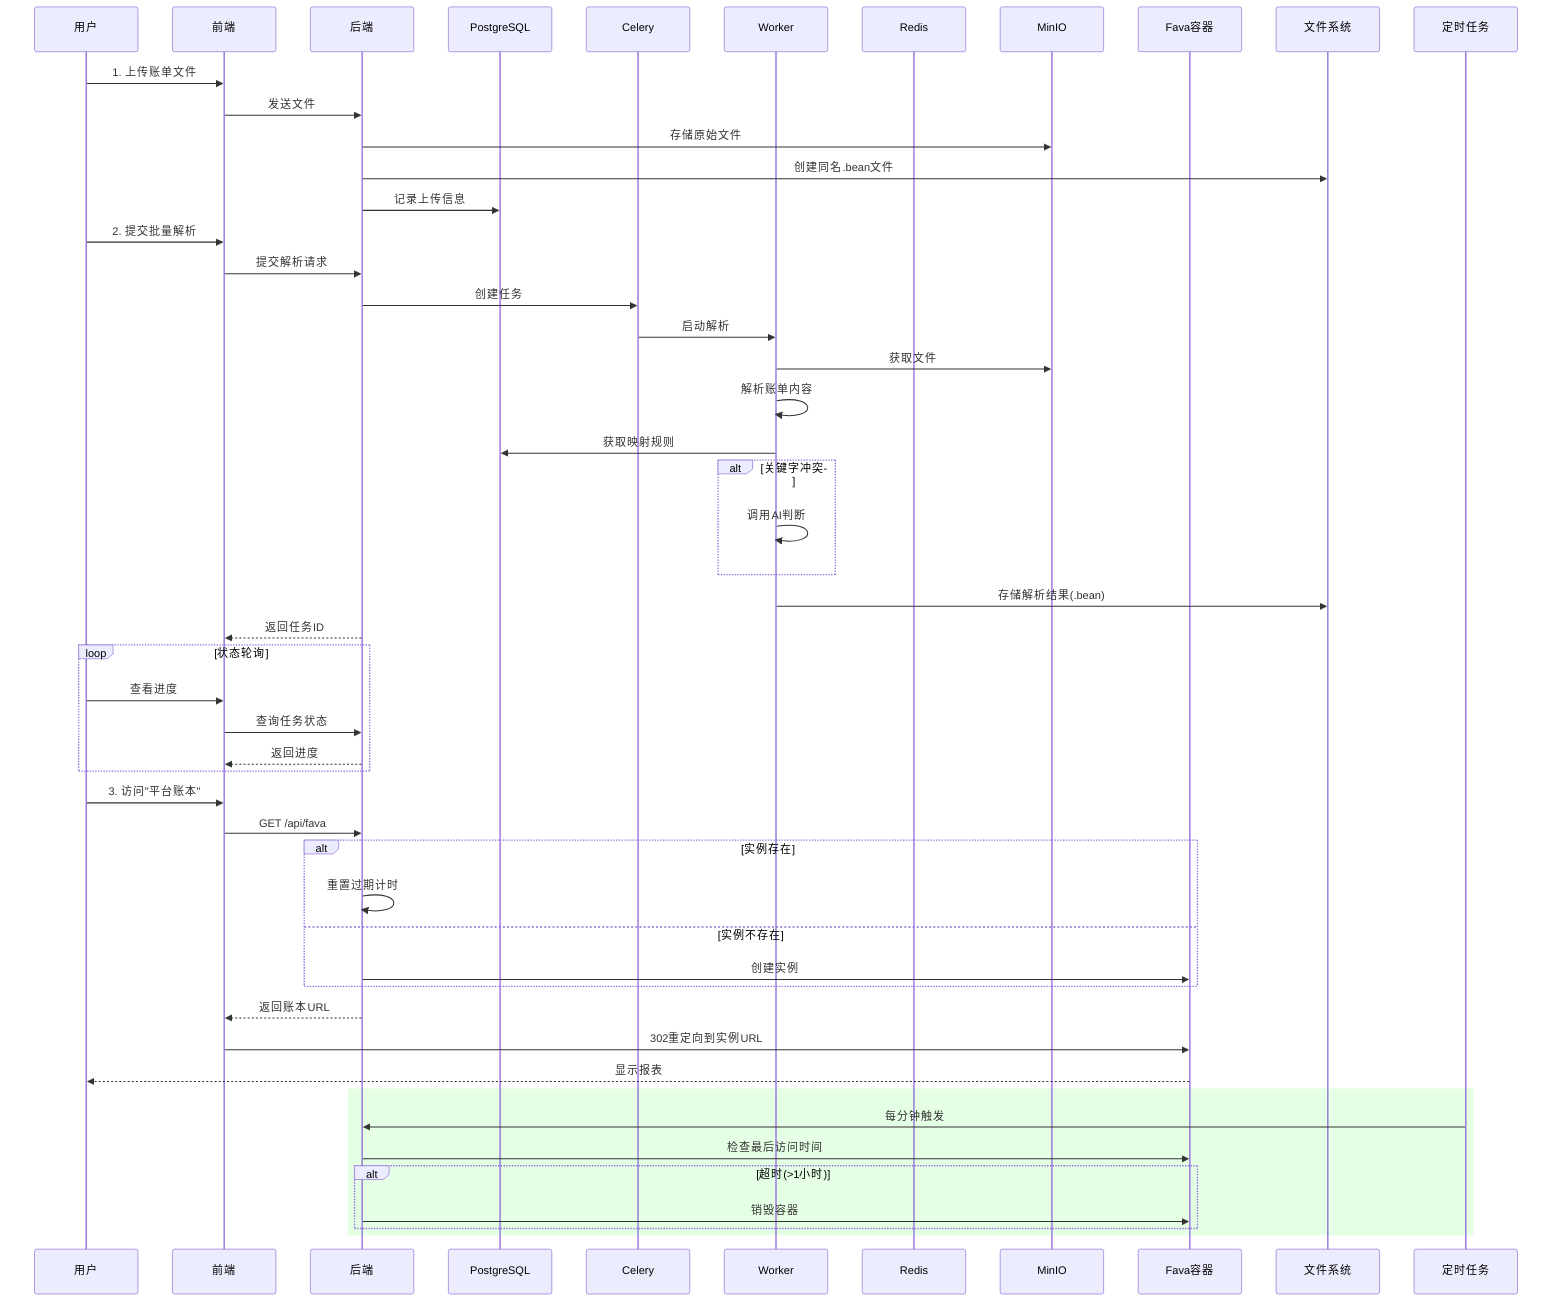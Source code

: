 sequenceDiagram
    participant 用户
    participant 前端
    participant 后端
    participant PostgreSQL
    participant Celery
    participant Worker
    participant Redis
    participant MinIO
    participant Fava容器
    participant 文件系统
    participant 定时任务
    
    用户->>前端: 1. 上传账单文件
    前端->>后端: 发送文件
    后端->>MinIO: 存储原始文件
    后端->>文件系统: 创建同名.bean文件
    后端->>PostgreSQL: 记录上传信息
    
    用户->>前端: 2. 提交批量解析
    前端->>后端: 提交解析请求
    后端->>Celery: 创建任务
    Celery->>Worker: 启动解析
    Worker->>MinIO: 获取文件
    Worker->>Worker: 解析账单内容
    Worker->>PostgreSQL: 获取映射规则
    alt 关键字冲突
        Worker->>Worker: 调用AI判断
    end
    Worker->>文件系统: 存储解析结果(.bean)
    后端-->>前端: 返回任务ID
    
    loop 状态轮询
        用户->>前端: 查看进度
        前端->>后端: 查询任务状态
        后端-->>前端: 返回进度
    end
    
    用户->>前端: 3. 访问"平台账本"
    前端->>后端: GET /api/fava
    alt 实例存在
        后端->>后端: 重置过期计时
    else 实例不存在
        后端->>Fava容器: 创建实例
    end
    后端-->>前端: 返回账本URL
    前端->>Fava容器: 302重定向到实例URL
    Fava容器-->>用户: 显示报表
    
    rect rgba(0, 255, 0, 0.1)
        定时任务->>后端: 每分钟触发
        后端->>Fava容器: 检查最后访问时间
        alt 超时(>1小时)
            后端->>Fava容器: 销毁容器
        end
    end
